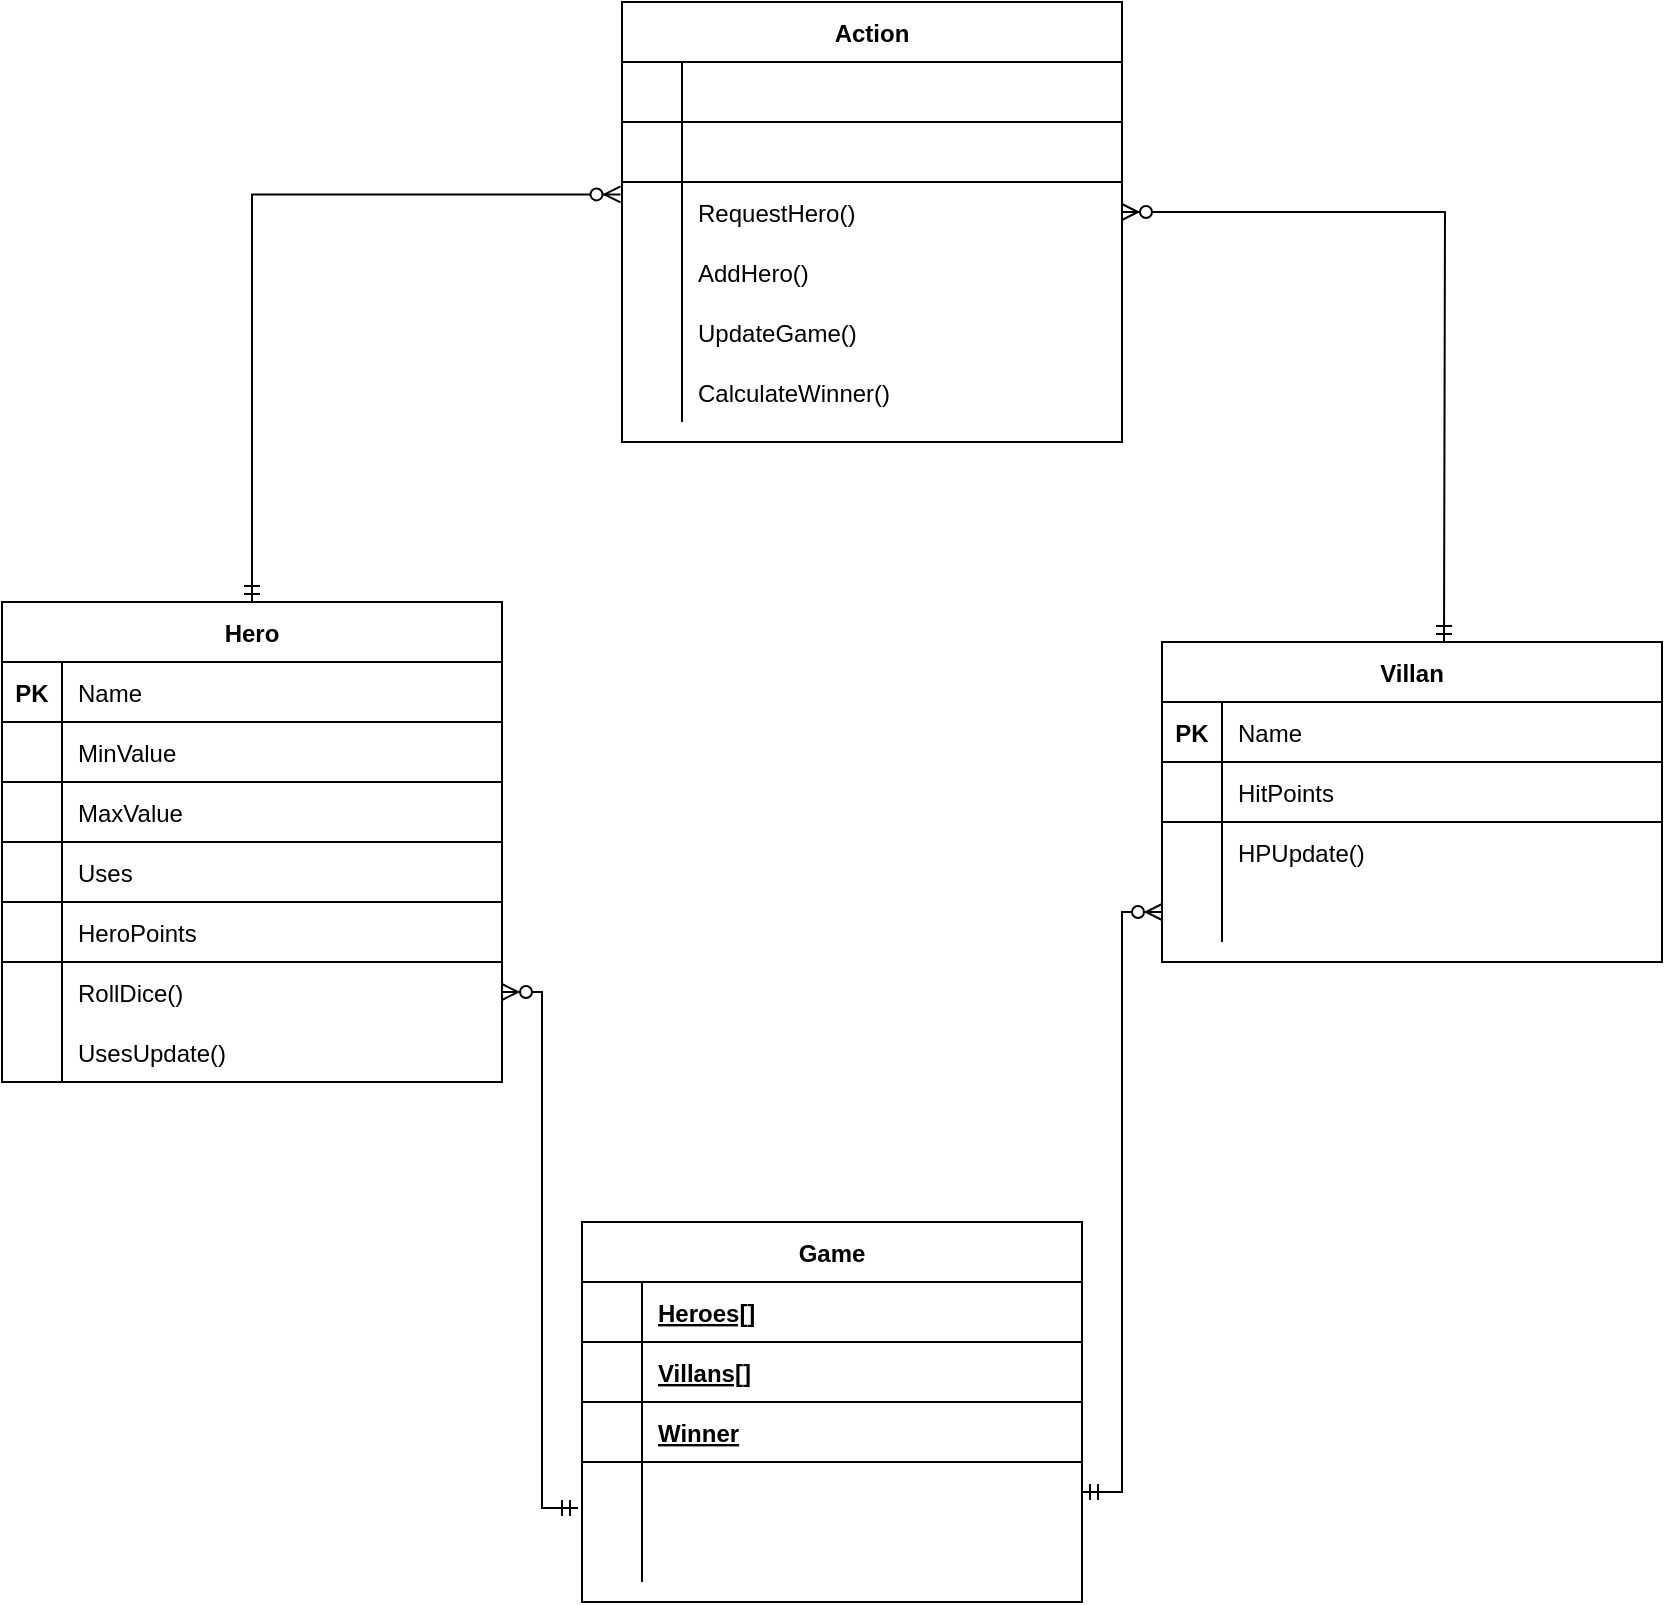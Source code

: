 <mxfile version="14.7.10" type="device"><diagram id="R2lEEEUBdFMjLlhIrx00" name="Page-1"><mxGraphModel dx="1805" dy="2046" grid="1" gridSize="10" guides="1" tooltips="1" connect="1" arrows="1" fold="1" page="1" pageScale="1" pageWidth="850" pageHeight="1100" math="0" shadow="0" extFonts="Permanent Marker^https://fonts.googleapis.com/css?family=Permanent+Marker"><root><mxCell id="0"/><mxCell id="1" parent="0"/><mxCell id="C-vyLk0tnHw3VtMMgP7b-2" value="Hero" style="shape=table;startSize=30;container=1;collapsible=1;childLayout=tableLayout;fixedRows=1;rowLines=0;fontStyle=1;align=center;resizeLast=1;" parent="1" vertex="1"><mxGeometry x="60" y="-770" width="250" height="240" as="geometry"/></mxCell><mxCell id="C-vyLk0tnHw3VtMMgP7b-3" value="" style="shape=partialRectangle;collapsible=0;dropTarget=0;pointerEvents=0;fillColor=none;points=[[0,0.5],[1,0.5]];portConstraint=eastwest;top=0;left=0;right=0;bottom=1;" parent="C-vyLk0tnHw3VtMMgP7b-2" vertex="1"><mxGeometry y="30" width="250" height="30" as="geometry"/></mxCell><mxCell id="C-vyLk0tnHw3VtMMgP7b-4" value="PK" style="shape=partialRectangle;overflow=hidden;connectable=0;fillColor=none;top=0;left=0;bottom=0;right=0;fontStyle=1;" parent="C-vyLk0tnHw3VtMMgP7b-3" vertex="1"><mxGeometry width="30" height="30" as="geometry"/></mxCell><mxCell id="C-vyLk0tnHw3VtMMgP7b-5" value="Name" style="shape=partialRectangle;overflow=hidden;connectable=0;fillColor=none;top=0;left=0;bottom=0;right=0;align=left;spacingLeft=6;fontStyle=0;strokeColor=none;" parent="C-vyLk0tnHw3VtMMgP7b-3" vertex="1"><mxGeometry x="30" width="220" height="30" as="geometry"/></mxCell><mxCell id="zATFNRVVpgdIoByxK_Fp-32" value="" style="shape=partialRectangle;collapsible=0;dropTarget=0;pointerEvents=0;fillColor=none;points=[[0,0.5],[1,0.5]];portConstraint=eastwest;top=0;left=0;right=0;bottom=1;" vertex="1" parent="C-vyLk0tnHw3VtMMgP7b-2"><mxGeometry y="60" width="250" height="30" as="geometry"/></mxCell><mxCell id="zATFNRVVpgdIoByxK_Fp-33" value="" style="shape=partialRectangle;overflow=hidden;connectable=0;fillColor=none;top=0;left=0;bottom=0;right=0;fontStyle=1;" vertex="1" parent="zATFNRVVpgdIoByxK_Fp-32"><mxGeometry width="30" height="30" as="geometry"/></mxCell><mxCell id="zATFNRVVpgdIoByxK_Fp-34" value="MinValue" style="shape=partialRectangle;overflow=hidden;connectable=0;fillColor=none;top=0;left=0;bottom=0;right=0;align=left;spacingLeft=6;fontStyle=0;strokeColor=none;" vertex="1" parent="zATFNRVVpgdIoByxK_Fp-32"><mxGeometry x="30" width="220" height="30" as="geometry"/></mxCell><mxCell id="zATFNRVVpgdIoByxK_Fp-35" value="" style="shape=partialRectangle;collapsible=0;dropTarget=0;pointerEvents=0;fillColor=none;points=[[0,0.5],[1,0.5]];portConstraint=eastwest;top=0;left=0;right=0;bottom=1;" vertex="1" parent="C-vyLk0tnHw3VtMMgP7b-2"><mxGeometry y="90" width="250" height="30" as="geometry"/></mxCell><mxCell id="zATFNRVVpgdIoByxK_Fp-36" value="" style="shape=partialRectangle;overflow=hidden;connectable=0;fillColor=none;top=0;left=0;bottom=0;right=0;fontStyle=1;" vertex="1" parent="zATFNRVVpgdIoByxK_Fp-35"><mxGeometry width="30" height="30" as="geometry"/></mxCell><mxCell id="zATFNRVVpgdIoByxK_Fp-37" value="MaxValue" style="shape=partialRectangle;overflow=hidden;connectable=0;fillColor=none;top=0;left=0;bottom=0;right=0;align=left;spacingLeft=6;fontStyle=0;verticalAlign=middle;" vertex="1" parent="zATFNRVVpgdIoByxK_Fp-35"><mxGeometry x="30" width="220" height="30" as="geometry"/></mxCell><mxCell id="zATFNRVVpgdIoByxK_Fp-38" value="" style="shape=partialRectangle;collapsible=0;dropTarget=0;pointerEvents=0;fillColor=none;points=[[0,0.5],[1,0.5]];portConstraint=eastwest;top=0;left=0;right=0;bottom=1;" vertex="1" parent="C-vyLk0tnHw3VtMMgP7b-2"><mxGeometry y="120" width="250" height="30" as="geometry"/></mxCell><mxCell id="zATFNRVVpgdIoByxK_Fp-39" value="" style="shape=partialRectangle;overflow=hidden;connectable=0;fillColor=none;top=0;left=0;bottom=0;right=0;fontStyle=1;" vertex="1" parent="zATFNRVVpgdIoByxK_Fp-38"><mxGeometry width="30" height="30" as="geometry"/></mxCell><mxCell id="zATFNRVVpgdIoByxK_Fp-40" value="Uses" style="shape=partialRectangle;overflow=hidden;connectable=0;fillColor=none;top=0;left=0;bottom=0;right=0;align=left;spacingLeft=6;fontStyle=0;verticalAlign=middle;" vertex="1" parent="zATFNRVVpgdIoByxK_Fp-38"><mxGeometry x="30" width="220" height="30" as="geometry"/></mxCell><mxCell id="zATFNRVVpgdIoByxK_Fp-76" value="" style="shape=partialRectangle;collapsible=0;dropTarget=0;pointerEvents=0;fillColor=none;points=[[0,0.5],[1,0.5]];portConstraint=eastwest;top=0;left=0;right=0;bottom=1;" vertex="1" parent="C-vyLk0tnHw3VtMMgP7b-2"><mxGeometry y="150" width="250" height="30" as="geometry"/></mxCell><mxCell id="zATFNRVVpgdIoByxK_Fp-77" value="" style="shape=partialRectangle;overflow=hidden;connectable=0;fillColor=none;top=0;left=0;bottom=0;right=0;fontStyle=1;" vertex="1" parent="zATFNRVVpgdIoByxK_Fp-76"><mxGeometry width="30" height="30" as="geometry"/></mxCell><mxCell id="zATFNRVVpgdIoByxK_Fp-78" value="HeroPoints" style="shape=partialRectangle;overflow=hidden;connectable=0;fillColor=none;top=0;left=0;bottom=0;right=0;align=left;spacingLeft=6;fontStyle=0;verticalAlign=middle;" vertex="1" parent="zATFNRVVpgdIoByxK_Fp-76"><mxGeometry x="30" width="220" height="30" as="geometry"/></mxCell><mxCell id="C-vyLk0tnHw3VtMMgP7b-9" value="" style="shape=partialRectangle;collapsible=0;dropTarget=0;pointerEvents=0;fillColor=none;points=[[0,0.5],[1,0.5]];portConstraint=eastwest;top=0;left=0;right=0;bottom=0;" parent="C-vyLk0tnHw3VtMMgP7b-2" vertex="1"><mxGeometry y="180" width="250" height="30" as="geometry"/></mxCell><mxCell id="C-vyLk0tnHw3VtMMgP7b-10" value="" style="shape=partialRectangle;overflow=hidden;connectable=0;fillColor=none;top=0;left=0;bottom=0;right=0;" parent="C-vyLk0tnHw3VtMMgP7b-9" vertex="1"><mxGeometry width="30" height="30" as="geometry"/></mxCell><mxCell id="C-vyLk0tnHw3VtMMgP7b-11" value="RollDice()" style="shape=partialRectangle;overflow=hidden;connectable=0;fillColor=none;top=0;left=0;bottom=0;right=0;align=left;spacingLeft=6;" parent="C-vyLk0tnHw3VtMMgP7b-9" vertex="1"><mxGeometry x="30" width="220" height="30" as="geometry"/></mxCell><mxCell id="zATFNRVVpgdIoByxK_Fp-50" value="" style="shape=partialRectangle;collapsible=0;dropTarget=0;pointerEvents=0;fillColor=none;points=[[0,0.5],[1,0.5]];portConstraint=eastwest;top=0;left=0;right=0;bottom=0;" vertex="1" parent="C-vyLk0tnHw3VtMMgP7b-2"><mxGeometry y="210" width="250" height="30" as="geometry"/></mxCell><mxCell id="zATFNRVVpgdIoByxK_Fp-51" value="" style="shape=partialRectangle;overflow=hidden;connectable=0;fillColor=none;top=0;left=0;bottom=0;right=0;" vertex="1" parent="zATFNRVVpgdIoByxK_Fp-50"><mxGeometry width="30" height="30" as="geometry"/></mxCell><mxCell id="zATFNRVVpgdIoByxK_Fp-52" value="UsesUpdate()" style="shape=partialRectangle;overflow=hidden;connectable=0;fillColor=none;top=0;left=0;bottom=0;right=0;align=left;spacingLeft=6;" vertex="1" parent="zATFNRVVpgdIoByxK_Fp-50"><mxGeometry x="30" width="220" height="30" as="geometry"/></mxCell><mxCell id="C-vyLk0tnHw3VtMMgP7b-13" value="Villan" style="shape=table;startSize=30;container=1;collapsible=1;childLayout=tableLayout;fixedRows=1;rowLines=0;fontStyle=1;align=center;resizeLast=1;" parent="1" vertex="1"><mxGeometry x="640" y="-750" width="250" height="160" as="geometry"/></mxCell><mxCell id="C-vyLk0tnHw3VtMMgP7b-14" value="" style="shape=partialRectangle;collapsible=0;dropTarget=0;pointerEvents=0;fillColor=none;points=[[0,0.5],[1,0.5]];portConstraint=eastwest;top=0;left=0;right=0;bottom=1;" parent="C-vyLk0tnHw3VtMMgP7b-13" vertex="1"><mxGeometry y="30" width="250" height="30" as="geometry"/></mxCell><mxCell id="C-vyLk0tnHw3VtMMgP7b-15" value="PK" style="shape=partialRectangle;overflow=hidden;connectable=0;fillColor=none;top=0;left=0;bottom=0;right=0;fontStyle=1;" parent="C-vyLk0tnHw3VtMMgP7b-14" vertex="1"><mxGeometry width="30" height="30" as="geometry"/></mxCell><mxCell id="C-vyLk0tnHw3VtMMgP7b-16" value="Name" style="shape=partialRectangle;overflow=hidden;connectable=0;fillColor=none;top=0;left=0;bottom=0;right=0;align=left;spacingLeft=6;fontStyle=0;" parent="C-vyLk0tnHw3VtMMgP7b-14" vertex="1"><mxGeometry x="30" width="220" height="30" as="geometry"/></mxCell><mxCell id="zATFNRVVpgdIoByxK_Fp-41" value="" style="shape=partialRectangle;collapsible=0;dropTarget=0;pointerEvents=0;fillColor=none;points=[[0,0.5],[1,0.5]];portConstraint=eastwest;top=0;left=0;right=0;bottom=1;" vertex="1" parent="C-vyLk0tnHw3VtMMgP7b-13"><mxGeometry y="60" width="250" height="30" as="geometry"/></mxCell><mxCell id="zATFNRVVpgdIoByxK_Fp-42" value="" style="shape=partialRectangle;overflow=hidden;connectable=0;fillColor=none;top=0;left=0;bottom=0;right=0;fontStyle=1;" vertex="1" parent="zATFNRVVpgdIoByxK_Fp-41"><mxGeometry width="30" height="30" as="geometry"/></mxCell><mxCell id="zATFNRVVpgdIoByxK_Fp-43" value="HitPoints" style="shape=partialRectangle;overflow=hidden;connectable=0;fillColor=none;top=0;left=0;bottom=0;right=0;align=left;spacingLeft=6;fontStyle=0;" vertex="1" parent="zATFNRVVpgdIoByxK_Fp-41"><mxGeometry x="30" width="220" height="30" as="geometry"/></mxCell><mxCell id="C-vyLk0tnHw3VtMMgP7b-17" value="" style="shape=partialRectangle;collapsible=0;dropTarget=0;pointerEvents=0;fillColor=none;points=[[0,0.5],[1,0.5]];portConstraint=eastwest;top=0;left=0;right=0;bottom=0;" parent="C-vyLk0tnHw3VtMMgP7b-13" vertex="1"><mxGeometry y="90" width="250" height="30" as="geometry"/></mxCell><mxCell id="C-vyLk0tnHw3VtMMgP7b-18" value="" style="shape=partialRectangle;overflow=hidden;connectable=0;fillColor=none;top=0;left=0;bottom=0;right=0;" parent="C-vyLk0tnHw3VtMMgP7b-17" vertex="1"><mxGeometry width="30" height="30" as="geometry"/></mxCell><mxCell id="C-vyLk0tnHw3VtMMgP7b-19" value="HPUpdate()" style="shape=partialRectangle;overflow=hidden;connectable=0;fillColor=none;top=0;left=0;bottom=0;right=0;align=left;spacingLeft=6;" parent="C-vyLk0tnHw3VtMMgP7b-17" vertex="1"><mxGeometry x="30" width="220" height="30" as="geometry"/></mxCell><mxCell id="C-vyLk0tnHw3VtMMgP7b-20" value="" style="shape=partialRectangle;collapsible=0;dropTarget=0;pointerEvents=0;fillColor=none;points=[[0,0.5],[1,0.5]];portConstraint=eastwest;top=0;left=0;right=0;bottom=0;" parent="C-vyLk0tnHw3VtMMgP7b-13" vertex="1"><mxGeometry y="120" width="250" height="30" as="geometry"/></mxCell><mxCell id="C-vyLk0tnHw3VtMMgP7b-21" value="" style="shape=partialRectangle;overflow=hidden;connectable=0;fillColor=none;top=0;left=0;bottom=0;right=0;" parent="C-vyLk0tnHw3VtMMgP7b-20" vertex="1"><mxGeometry width="30" height="30" as="geometry"/></mxCell><mxCell id="C-vyLk0tnHw3VtMMgP7b-22" value="" style="shape=partialRectangle;overflow=hidden;connectable=0;fillColor=none;top=0;left=0;bottom=0;right=0;align=left;spacingLeft=6;" parent="C-vyLk0tnHw3VtMMgP7b-20" vertex="1"><mxGeometry x="30" width="220" height="30" as="geometry"/></mxCell><mxCell id="zATFNRVVpgdIoByxK_Fp-1" value="Game" style="shape=table;startSize=30;container=1;collapsible=1;childLayout=tableLayout;fixedRows=1;rowLines=0;fontStyle=1;align=center;resizeLast=1;" vertex="1" parent="1"><mxGeometry x="350" y="-460" width="250" height="190" as="geometry"/></mxCell><mxCell id="zATFNRVVpgdIoByxK_Fp-79" value="" style="shape=partialRectangle;collapsible=0;dropTarget=0;pointerEvents=0;fillColor=none;points=[[0,0.5],[1,0.5]];portConstraint=eastwest;top=0;left=0;right=0;bottom=1;" vertex="1" parent="zATFNRVVpgdIoByxK_Fp-1"><mxGeometry y="30" width="250" height="30" as="geometry"/></mxCell><mxCell id="zATFNRVVpgdIoByxK_Fp-80" value="" style="shape=partialRectangle;overflow=hidden;connectable=0;fillColor=none;top=0;left=0;bottom=0;right=0;fontStyle=1;" vertex="1" parent="zATFNRVVpgdIoByxK_Fp-79"><mxGeometry width="30" height="30" as="geometry"/></mxCell><mxCell id="zATFNRVVpgdIoByxK_Fp-81" value="Heroes[]" style="shape=partialRectangle;overflow=hidden;connectable=0;fillColor=none;top=0;left=0;bottom=0;right=0;align=left;spacingLeft=6;fontStyle=5;" vertex="1" parent="zATFNRVVpgdIoByxK_Fp-79"><mxGeometry x="30" width="220" height="30" as="geometry"/></mxCell><mxCell id="zATFNRVVpgdIoByxK_Fp-94" value="" style="shape=partialRectangle;collapsible=0;dropTarget=0;pointerEvents=0;fillColor=none;points=[[0,0.5],[1,0.5]];portConstraint=eastwest;top=0;left=0;right=0;bottom=1;" vertex="1" parent="zATFNRVVpgdIoByxK_Fp-1"><mxGeometry y="60" width="250" height="30" as="geometry"/></mxCell><mxCell id="zATFNRVVpgdIoByxK_Fp-95" value="" style="shape=partialRectangle;overflow=hidden;connectable=0;fillColor=none;top=0;left=0;bottom=0;right=0;fontStyle=1;" vertex="1" parent="zATFNRVVpgdIoByxK_Fp-94"><mxGeometry width="30" height="30" as="geometry"/></mxCell><mxCell id="zATFNRVVpgdIoByxK_Fp-96" value="Villans[]" style="shape=partialRectangle;overflow=hidden;connectable=0;fillColor=none;top=0;left=0;bottom=0;right=0;align=left;spacingLeft=6;fontStyle=5;" vertex="1" parent="zATFNRVVpgdIoByxK_Fp-94"><mxGeometry x="30" width="220" height="30" as="geometry"/></mxCell><mxCell id="zATFNRVVpgdIoByxK_Fp-2" value="" style="shape=partialRectangle;collapsible=0;dropTarget=0;pointerEvents=0;fillColor=none;points=[[0,0.5],[1,0.5]];portConstraint=eastwest;top=0;left=0;right=0;bottom=1;" vertex="1" parent="zATFNRVVpgdIoByxK_Fp-1"><mxGeometry y="90" width="250" height="30" as="geometry"/></mxCell><mxCell id="zATFNRVVpgdIoByxK_Fp-3" value="" style="shape=partialRectangle;overflow=hidden;connectable=0;fillColor=none;top=0;left=0;bottom=0;right=0;fontStyle=1;" vertex="1" parent="zATFNRVVpgdIoByxK_Fp-2"><mxGeometry width="30" height="30" as="geometry"/></mxCell><mxCell id="zATFNRVVpgdIoByxK_Fp-4" value="Winner" style="shape=partialRectangle;overflow=hidden;connectable=0;fillColor=none;top=0;left=0;bottom=0;right=0;align=left;spacingLeft=6;fontStyle=5;" vertex="1" parent="zATFNRVVpgdIoByxK_Fp-2"><mxGeometry x="30" width="220" height="30" as="geometry"/></mxCell><mxCell id="zATFNRVVpgdIoByxK_Fp-5" value="" style="shape=partialRectangle;collapsible=0;dropTarget=0;pointerEvents=0;fillColor=none;points=[[0,0.5],[1,0.5]];portConstraint=eastwest;top=0;left=0;right=0;bottom=0;" vertex="1" parent="zATFNRVVpgdIoByxK_Fp-1"><mxGeometry y="120" width="250" height="30" as="geometry"/></mxCell><mxCell id="zATFNRVVpgdIoByxK_Fp-6" value="" style="shape=partialRectangle;overflow=hidden;connectable=0;fillColor=none;top=0;left=0;bottom=0;right=0;" vertex="1" parent="zATFNRVVpgdIoByxK_Fp-5"><mxGeometry width="30" height="30" as="geometry"/></mxCell><mxCell id="zATFNRVVpgdIoByxK_Fp-7" value="" style="shape=partialRectangle;overflow=hidden;connectable=0;fillColor=none;top=0;left=0;bottom=0;right=0;align=left;spacingLeft=6;" vertex="1" parent="zATFNRVVpgdIoByxK_Fp-5"><mxGeometry x="30" width="220" height="30" as="geometry"/></mxCell><mxCell id="zATFNRVVpgdIoByxK_Fp-8" value="" style="shape=partialRectangle;collapsible=0;dropTarget=0;pointerEvents=0;fillColor=none;points=[[0,0.5],[1,0.5]];portConstraint=eastwest;top=0;left=0;right=0;bottom=0;" vertex="1" parent="zATFNRVVpgdIoByxK_Fp-1"><mxGeometry y="150" width="250" height="30" as="geometry"/></mxCell><mxCell id="zATFNRVVpgdIoByxK_Fp-9" value="" style="shape=partialRectangle;overflow=hidden;connectable=0;fillColor=none;top=0;left=0;bottom=0;right=0;" vertex="1" parent="zATFNRVVpgdIoByxK_Fp-8"><mxGeometry width="30" height="30" as="geometry"/></mxCell><mxCell id="zATFNRVVpgdIoByxK_Fp-10" value="" style="shape=partialRectangle;overflow=hidden;connectable=0;fillColor=none;top=0;left=0;bottom=0;right=0;align=left;spacingLeft=6;" vertex="1" parent="zATFNRVVpgdIoByxK_Fp-8"><mxGeometry x="30" width="220" height="30" as="geometry"/></mxCell><mxCell id="zATFNRVVpgdIoByxK_Fp-11" value="Action" style="shape=table;startSize=30;container=1;collapsible=1;childLayout=tableLayout;fixedRows=1;rowLines=0;fontStyle=1;align=center;resizeLast=1;" vertex="1" parent="1"><mxGeometry x="370" y="-1070" width="250" height="220" as="geometry"/></mxCell><mxCell id="zATFNRVVpgdIoByxK_Fp-12" value="" style="shape=partialRectangle;collapsible=0;dropTarget=0;pointerEvents=0;fillColor=none;points=[[0,0.5],[1,0.5]];portConstraint=eastwest;top=0;left=0;right=0;bottom=1;" vertex="1" parent="zATFNRVVpgdIoByxK_Fp-11"><mxGeometry y="30" width="250" height="30" as="geometry"/></mxCell><mxCell id="zATFNRVVpgdIoByxK_Fp-13" value="" style="shape=partialRectangle;overflow=hidden;connectable=0;fillColor=none;top=0;left=0;bottom=0;right=0;fontStyle=1;" vertex="1" parent="zATFNRVVpgdIoByxK_Fp-12"><mxGeometry width="30" height="30" as="geometry"/></mxCell><mxCell id="zATFNRVVpgdIoByxK_Fp-14" value="" style="shape=partialRectangle;overflow=hidden;connectable=0;fillColor=none;top=0;left=0;bottom=0;right=0;align=left;spacingLeft=6;fontStyle=5;" vertex="1" parent="zATFNRVVpgdIoByxK_Fp-12"><mxGeometry x="30" width="220" height="30" as="geometry"/></mxCell><mxCell id="zATFNRVVpgdIoByxK_Fp-29" value="" style="shape=partialRectangle;collapsible=0;dropTarget=0;pointerEvents=0;fillColor=none;points=[[0,0.5],[1,0.5]];portConstraint=eastwest;top=0;left=0;right=0;bottom=1;" vertex="1" parent="zATFNRVVpgdIoByxK_Fp-11"><mxGeometry y="60" width="250" height="30" as="geometry"/></mxCell><mxCell id="zATFNRVVpgdIoByxK_Fp-30" value="" style="shape=partialRectangle;overflow=hidden;connectable=0;fillColor=none;top=0;left=0;bottom=0;right=0;fontStyle=1;" vertex="1" parent="zATFNRVVpgdIoByxK_Fp-29"><mxGeometry width="30" height="30" as="geometry"/></mxCell><mxCell id="zATFNRVVpgdIoByxK_Fp-31" value="" style="shape=partialRectangle;overflow=hidden;connectable=0;fillColor=none;top=0;left=0;bottom=0;right=0;align=left;spacingLeft=6;fontStyle=5;" vertex="1" parent="zATFNRVVpgdIoByxK_Fp-29"><mxGeometry x="30" width="220" height="30" as="geometry"/></mxCell><mxCell id="zATFNRVVpgdIoByxK_Fp-15" value="" style="shape=partialRectangle;collapsible=0;dropTarget=0;pointerEvents=0;fillColor=none;points=[[0,0.5],[1,0.5]];portConstraint=eastwest;top=0;left=0;right=0;bottom=0;" vertex="1" parent="zATFNRVVpgdIoByxK_Fp-11"><mxGeometry y="90" width="250" height="30" as="geometry"/></mxCell><mxCell id="zATFNRVVpgdIoByxK_Fp-16" value="" style="shape=partialRectangle;overflow=hidden;connectable=0;fillColor=none;top=0;left=0;bottom=0;right=0;" vertex="1" parent="zATFNRVVpgdIoByxK_Fp-15"><mxGeometry width="30" height="30" as="geometry"/></mxCell><mxCell id="zATFNRVVpgdIoByxK_Fp-17" value="RequestHero()" style="shape=partialRectangle;overflow=hidden;connectable=0;fillColor=none;top=0;left=0;bottom=0;right=0;align=left;spacingLeft=6;" vertex="1" parent="zATFNRVVpgdIoByxK_Fp-15"><mxGeometry x="30" width="220" height="30" as="geometry"/></mxCell><mxCell id="zATFNRVVpgdIoByxK_Fp-18" value="" style="shape=partialRectangle;collapsible=0;dropTarget=0;pointerEvents=0;fillColor=none;points=[[0,0.5],[1,0.5]];portConstraint=eastwest;top=0;left=0;right=0;bottom=0;" vertex="1" parent="zATFNRVVpgdIoByxK_Fp-11"><mxGeometry y="120" width="250" height="30" as="geometry"/></mxCell><mxCell id="zATFNRVVpgdIoByxK_Fp-19" value="" style="shape=partialRectangle;overflow=hidden;connectable=0;fillColor=none;top=0;left=0;bottom=0;right=0;" vertex="1" parent="zATFNRVVpgdIoByxK_Fp-18"><mxGeometry width="30" height="30" as="geometry"/></mxCell><mxCell id="zATFNRVVpgdIoByxK_Fp-20" value="AddHero()" style="shape=partialRectangle;overflow=hidden;connectable=0;fillColor=none;top=0;left=0;bottom=0;right=0;align=left;spacingLeft=6;" vertex="1" parent="zATFNRVVpgdIoByxK_Fp-18"><mxGeometry x="30" width="220" height="30" as="geometry"/></mxCell><mxCell id="zATFNRVVpgdIoByxK_Fp-44" value="" style="shape=partialRectangle;collapsible=0;dropTarget=0;pointerEvents=0;fillColor=none;points=[[0,0.5],[1,0.5]];portConstraint=eastwest;top=0;left=0;right=0;bottom=0;" vertex="1" parent="zATFNRVVpgdIoByxK_Fp-11"><mxGeometry y="150" width="250" height="30" as="geometry"/></mxCell><mxCell id="zATFNRVVpgdIoByxK_Fp-45" value="" style="shape=partialRectangle;overflow=hidden;connectable=0;fillColor=none;top=0;left=0;bottom=0;right=0;" vertex="1" parent="zATFNRVVpgdIoByxK_Fp-44"><mxGeometry width="30" height="30" as="geometry"/></mxCell><mxCell id="zATFNRVVpgdIoByxK_Fp-46" value="UpdateGame()" style="shape=partialRectangle;overflow=hidden;connectable=0;fillColor=none;top=0;left=0;bottom=0;right=0;align=left;spacingLeft=6;" vertex="1" parent="zATFNRVVpgdIoByxK_Fp-44"><mxGeometry x="30" width="220" height="30" as="geometry"/></mxCell><mxCell id="zATFNRVVpgdIoByxK_Fp-47" value="" style="shape=partialRectangle;collapsible=0;dropTarget=0;pointerEvents=0;fillColor=none;points=[[0,0.5],[1,0.5]];portConstraint=eastwest;top=0;left=0;right=0;bottom=0;" vertex="1" parent="zATFNRVVpgdIoByxK_Fp-11"><mxGeometry y="180" width="250" height="30" as="geometry"/></mxCell><mxCell id="zATFNRVVpgdIoByxK_Fp-48" value="" style="shape=partialRectangle;overflow=hidden;connectable=0;fillColor=none;top=0;left=0;bottom=0;right=0;" vertex="1" parent="zATFNRVVpgdIoByxK_Fp-47"><mxGeometry width="30" height="30" as="geometry"/></mxCell><mxCell id="zATFNRVVpgdIoByxK_Fp-49" value="CalculateWinner()" style="shape=partialRectangle;overflow=hidden;connectable=0;fillColor=none;top=0;left=0;bottom=0;right=0;align=left;spacingLeft=6;" vertex="1" parent="zATFNRVVpgdIoByxK_Fp-47"><mxGeometry x="30" width="220" height="30" as="geometry"/></mxCell><mxCell id="zATFNRVVpgdIoByxK_Fp-53" value="" style="fontSize=12;html=1;endArrow=ERzeroToMany;startArrow=ERmandOne;rounded=0;edgeStyle=orthogonalEdgeStyle;exitX=-0.008;exitY=0.767;exitDx=0;exitDy=0;exitPerimeter=0;entryX=1;entryY=0.5;entryDx=0;entryDy=0;" edge="1" parent="1" source="zATFNRVVpgdIoByxK_Fp-5" target="C-vyLk0tnHw3VtMMgP7b-9"><mxGeometry width="100" height="100" relative="1" as="geometry"><mxPoint x="290" y="-370" as="sourcePoint"/><mxPoint x="50" y="-620" as="targetPoint"/></mxGeometry></mxCell><mxCell id="zATFNRVVpgdIoByxK_Fp-55" value="" style="fontSize=12;html=1;endArrow=ERzeroToMany;startArrow=ERmandOne;rounded=0;edgeStyle=orthogonalEdgeStyle;exitX=1;exitY=0.5;exitDx=0;exitDy=0;entryX=0;entryY=0.5;entryDx=0;entryDy=0;" edge="1" parent="1" source="zATFNRVVpgdIoByxK_Fp-5" target="C-vyLk0tnHw3VtMMgP7b-20"><mxGeometry width="100" height="100" relative="1" as="geometry"><mxPoint x="668" y="-341.99" as="sourcePoint"/><mxPoint x="640" y="-570" as="targetPoint"/></mxGeometry></mxCell><mxCell id="zATFNRVVpgdIoByxK_Fp-56" value="" style="fontSize=12;html=1;endArrow=ERzeroToMany;startArrow=ERmandOne;rounded=0;edgeStyle=orthogonalEdgeStyle;exitX=0.5;exitY=0;exitDx=0;exitDy=0;entryX=-0.003;entryY=0.207;entryDx=0;entryDy=0;entryPerimeter=0;" edge="1" parent="1" source="C-vyLk0tnHw3VtMMgP7b-2" target="zATFNRVVpgdIoByxK_Fp-15"><mxGeometry width="100" height="100" relative="1" as="geometry"><mxPoint x="180" y="-841.99" as="sourcePoint"/><mxPoint x="152" y="-1070" as="targetPoint"/></mxGeometry></mxCell><mxCell id="zATFNRVVpgdIoByxK_Fp-57" value="" style="fontSize=12;html=1;endArrow=ERzeroToMany;startArrow=ERmandOne;rounded=0;edgeStyle=orthogonalEdgeStyle;entryX=1;entryY=0.5;entryDx=0;entryDy=0;" edge="1" parent="1" target="zATFNRVVpgdIoByxK_Fp-15"><mxGeometry width="100" height="100" relative="1" as="geometry"><mxPoint x="781" y="-750" as="sourcePoint"/><mxPoint x="1004.25" y="-1063.79" as="targetPoint"/></mxGeometry></mxCell></root></mxGraphModel></diagram></mxfile>